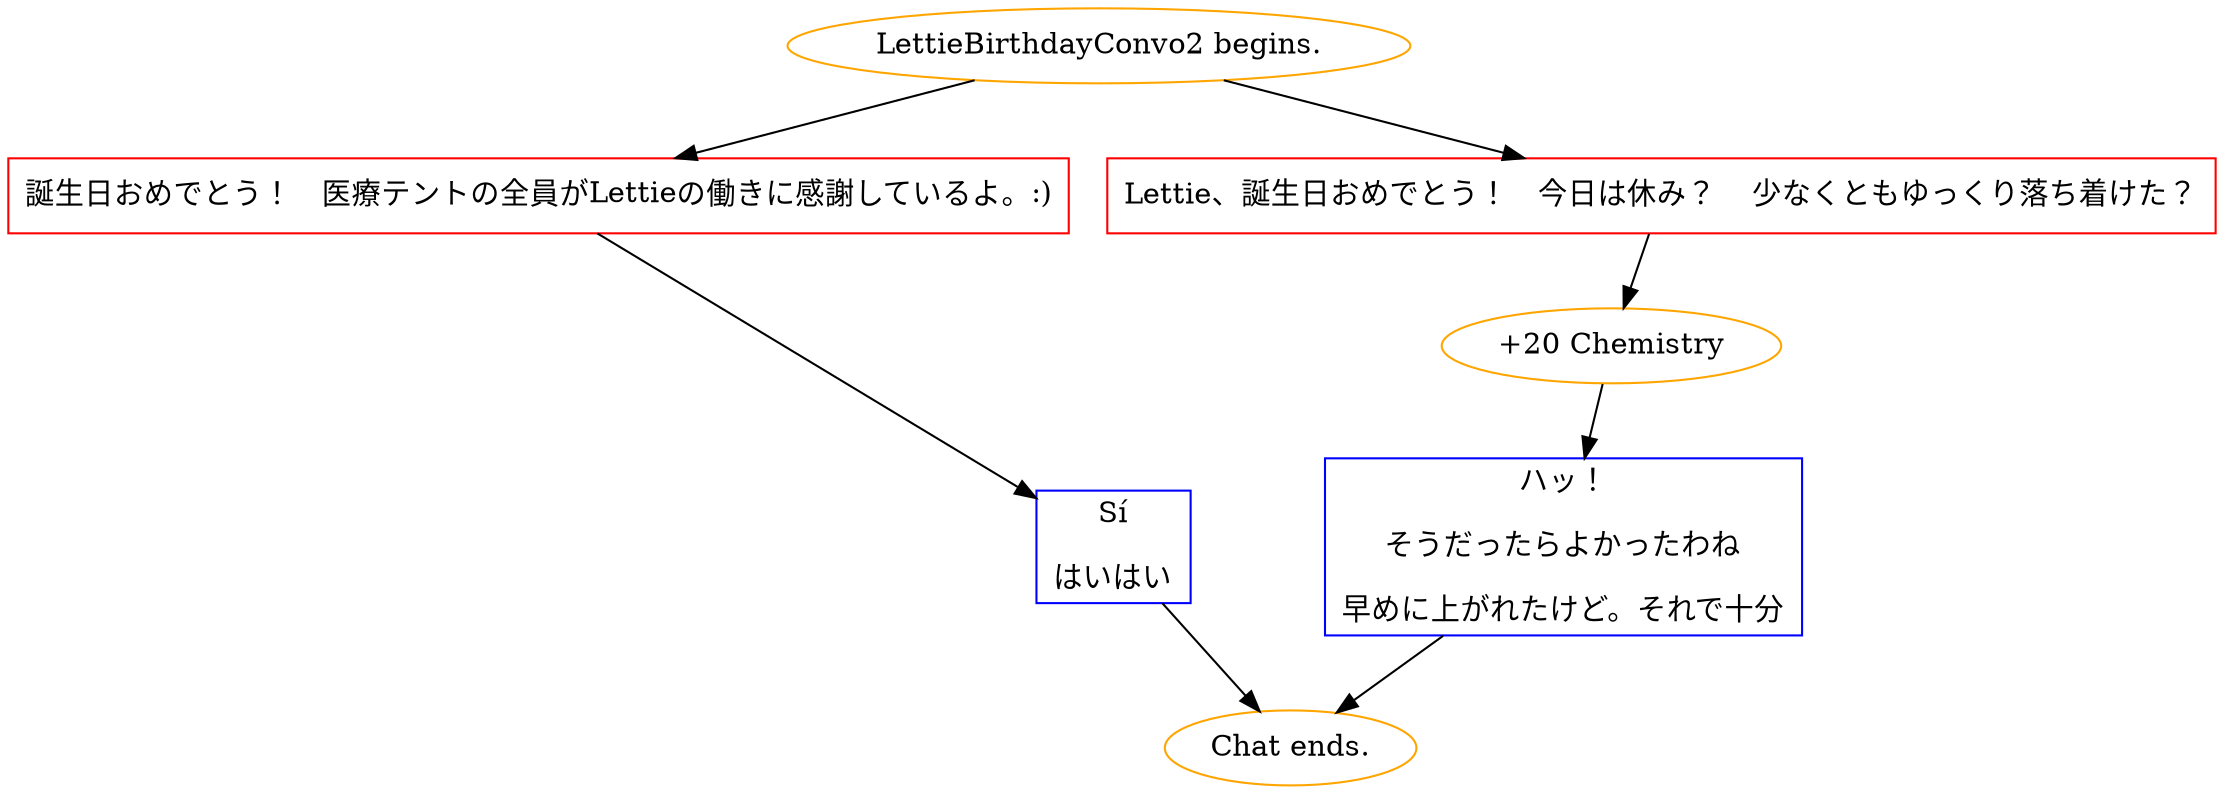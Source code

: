 digraph {
	"LettieBirthdayConvo2 begins." [color=orange];
		"LettieBirthdayConvo2 begins." -> j3798917515;
		"LettieBirthdayConvo2 begins." -> j2069663976;
	j3798917515 [label="誕生日おめでとう！　医療テントの全員がLettieの働きに感謝しているよ。:)",shape=box,color=red];
		j3798917515 -> j4123670434;
	j2069663976 [label="Lettie、誕生日おめでとう！　今日は休み？　 少なくともゆっくり落ち着けた？",shape=box,color=red];
		j2069663976 -> j1582457823;
	j4123670434 [label="Sí
はいはい",shape=box,color=blue];
		j4123670434 -> "Chat ends.";
	j1582457823 [label="+20 Chemistry",color=orange];
		j1582457823 -> j1090493412;
	"Chat ends." [color=orange];
	j1090493412 [label="ハッ！
そうだったらよかったわね
早めに上がれたけど。それで十分",shape=box,color=blue];
		j1090493412 -> "Chat ends.";
}